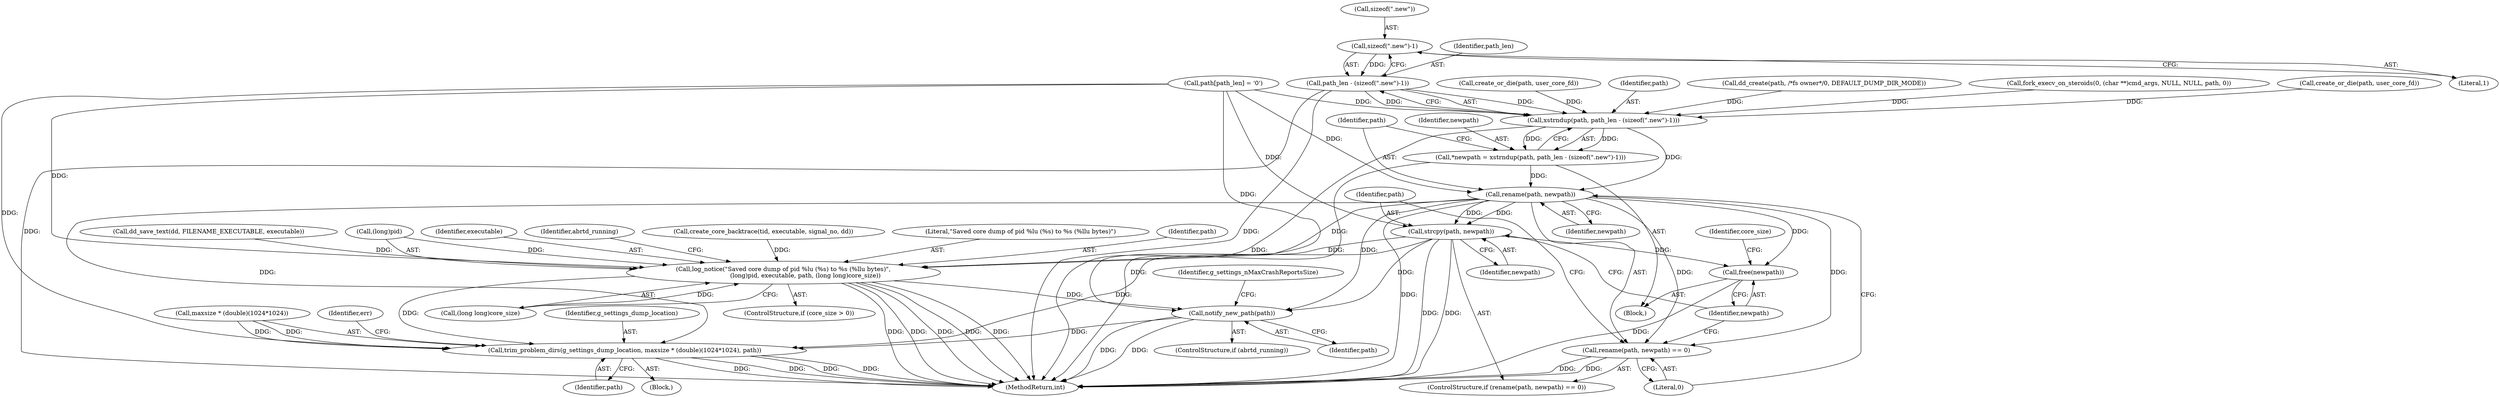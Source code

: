 digraph "0_abrt_3c1b60cfa62d39e5fff5a53a5bc53dae189e740e@API" {
"1001354" [label="(Call,sizeof(\".new\")-1)"];
"1001352" [label="(Call,path_len - (sizeof(\".new\")-1))"];
"1001350" [label="(Call,xstrndup(path, path_len - (sizeof(\".new\")-1)))"];
"1001348" [label="(Call,*newpath = xstrndup(path, path_len - (sizeof(\".new\")-1)))"];
"1001360" [label="(Call,rename(path, newpath))"];
"1001359" [label="(Call,rename(path, newpath) == 0)"];
"1001364" [label="(Call,strcpy(path, newpath))"];
"1001367" [label="(Call,free(newpath))"];
"1001373" [label="(Call,log_notice(\"Saved core dump of pid %lu (%s) to %s (%llu bytes)\",\n                       (long)pid, executable, path, (long long)core_size))"];
"1001385" [label="(Call,notify_new_path(path))"];
"1001403" [label="(Call,trim_problem_dirs(g_settings_dump_location, maxsize * (double)(1024*1024), path))"];
"1001366" [label="(Identifier,newpath)"];
"1001385" [label="(Call,notify_new_path(path))"];
"1001351" [label="(Identifier,path)"];
"1001354" [label="(Call,sizeof(\".new\")-1)"];
"1001352" [label="(Call,path_len - (sizeof(\".new\")-1))"];
"1001349" [label="(Identifier,newpath)"];
"1001375" [label="(Call,(long)pid)"];
"1000781" [label="(Block,)"];
"1001371" [label="(Identifier,core_size)"];
"1001378" [label="(Identifier,executable)"];
"1001384" [label="(Identifier,abrtd_running)"];
"1001284" [label="(Call,path[path_len] = '\0')"];
"1001363" [label="(Literal,0)"];
"1001403" [label="(Call,trim_problem_dirs(g_settings_dump_location, maxsize * (double)(1024*1024), path))"];
"1001362" [label="(Identifier,newpath)"];
"1001386" [label="(Identifier,path)"];
"1001389" [label="(Identifier,g_settings_nMaxCrashReportsSize)"];
"1001369" [label="(ControlStructure,if (core_size > 0))"];
"1001353" [label="(Identifier,path_len)"];
"1001391" [label="(Block,)"];
"1001242" [label="(Call,create_or_die(path, user_core_fd))"];
"1001361" [label="(Identifier,path)"];
"1001148" [label="(Call,create_or_die(path, user_core_fd))"];
"1001348" [label="(Call,*newpath = xstrndup(path, path_len - (sizeof(\".new\")-1)))"];
"1001364" [label="(Call,strcpy(path, newpath))"];
"1001359" [label="(Call,rename(path, newpath) == 0)"];
"1000775" [label="(Call,dd_create(path, /*fs owner*/0, DEFAULT_DUMP_DIR_MODE))"];
"1001383" [label="(ControlStructure,if (abrtd_running))"];
"1000992" [label="(Call,dd_save_text(dd, FILENAME_EXECUTABLE, executable))"];
"1001274" [label="(Call,create_core_backtrace(tid, executable, signal_no, dd))"];
"1001368" [label="(Identifier,newpath)"];
"1001357" [label="(Literal,1)"];
"1001373" [label="(Call,log_notice(\"Saved core dump of pid %lu (%s) to %s (%llu bytes)\",\n                       (long)pid, executable, path, (long long)core_size))"];
"1001374" [label="(Literal,\"Saved core dump of pid %lu (%s) to %s (%llu bytes)\")"];
"1001379" [label="(Identifier,path)"];
"1001412" [label="(Identifier,path)"];
"1001367" [label="(Call,free(newpath))"];
"1001355" [label="(Call,sizeof(\".new\"))"];
"1001414" [label="(Identifier,err)"];
"1001350" [label="(Call,xstrndup(path, path_len - (sizeof(\".new\")-1)))"];
"1001332" [label="(Call,fork_execv_on_steroids(0, (char **)cmd_args, NULL, NULL, path, 0))"];
"1001365" [label="(Identifier,path)"];
"1001380" [label="(Call,(long long)core_size)"];
"1001404" [label="(Identifier,g_settings_dump_location)"];
"1001360" [label="(Call,rename(path, newpath))"];
"1001405" [label="(Call,maxsize * (double)(1024*1024))"];
"1001358" [label="(ControlStructure,if (rename(path, newpath) == 0))"];
"1001445" [label="(MethodReturn,int)"];
"1001354" -> "1001352"  [label="AST: "];
"1001354" -> "1001357"  [label="CFG: "];
"1001355" -> "1001354"  [label="AST: "];
"1001357" -> "1001354"  [label="AST: "];
"1001352" -> "1001354"  [label="CFG: "];
"1001354" -> "1001352"  [label="DDG: "];
"1001352" -> "1001350"  [label="AST: "];
"1001353" -> "1001352"  [label="AST: "];
"1001350" -> "1001352"  [label="CFG: "];
"1001352" -> "1001445"  [label="DDG: "];
"1001352" -> "1001445"  [label="DDG: "];
"1001352" -> "1001350"  [label="DDG: "];
"1001352" -> "1001350"  [label="DDG: "];
"1001350" -> "1001348"  [label="AST: "];
"1001351" -> "1001350"  [label="AST: "];
"1001348" -> "1001350"  [label="CFG: "];
"1001350" -> "1001445"  [label="DDG: "];
"1001350" -> "1001348"  [label="DDG: "];
"1001350" -> "1001348"  [label="DDG: "];
"1000775" -> "1001350"  [label="DDG: "];
"1001242" -> "1001350"  [label="DDG: "];
"1001284" -> "1001350"  [label="DDG: "];
"1001332" -> "1001350"  [label="DDG: "];
"1001148" -> "1001350"  [label="DDG: "];
"1001350" -> "1001360"  [label="DDG: "];
"1001348" -> "1000781"  [label="AST: "];
"1001349" -> "1001348"  [label="AST: "];
"1001361" -> "1001348"  [label="CFG: "];
"1001348" -> "1001445"  [label="DDG: "];
"1001348" -> "1001360"  [label="DDG: "];
"1001360" -> "1001359"  [label="AST: "];
"1001360" -> "1001362"  [label="CFG: "];
"1001361" -> "1001360"  [label="AST: "];
"1001362" -> "1001360"  [label="AST: "];
"1001363" -> "1001360"  [label="CFG: "];
"1001360" -> "1001445"  [label="DDG: "];
"1001360" -> "1001359"  [label="DDG: "];
"1001360" -> "1001359"  [label="DDG: "];
"1001284" -> "1001360"  [label="DDG: "];
"1001360" -> "1001364"  [label="DDG: "];
"1001360" -> "1001364"  [label="DDG: "];
"1001360" -> "1001367"  [label="DDG: "];
"1001360" -> "1001373"  [label="DDG: "];
"1001360" -> "1001385"  [label="DDG: "];
"1001360" -> "1001403"  [label="DDG: "];
"1001359" -> "1001358"  [label="AST: "];
"1001359" -> "1001363"  [label="CFG: "];
"1001363" -> "1001359"  [label="AST: "];
"1001365" -> "1001359"  [label="CFG: "];
"1001368" -> "1001359"  [label="CFG: "];
"1001359" -> "1001445"  [label="DDG: "];
"1001359" -> "1001445"  [label="DDG: "];
"1001364" -> "1001358"  [label="AST: "];
"1001364" -> "1001366"  [label="CFG: "];
"1001365" -> "1001364"  [label="AST: "];
"1001366" -> "1001364"  [label="AST: "];
"1001368" -> "1001364"  [label="CFG: "];
"1001364" -> "1001445"  [label="DDG: "];
"1001364" -> "1001445"  [label="DDG: "];
"1001284" -> "1001364"  [label="DDG: "];
"1001364" -> "1001367"  [label="DDG: "];
"1001364" -> "1001373"  [label="DDG: "];
"1001364" -> "1001385"  [label="DDG: "];
"1001364" -> "1001403"  [label="DDG: "];
"1001367" -> "1000781"  [label="AST: "];
"1001367" -> "1001368"  [label="CFG: "];
"1001368" -> "1001367"  [label="AST: "];
"1001371" -> "1001367"  [label="CFG: "];
"1001367" -> "1001445"  [label="DDG: "];
"1001373" -> "1001369"  [label="AST: "];
"1001373" -> "1001380"  [label="CFG: "];
"1001374" -> "1001373"  [label="AST: "];
"1001375" -> "1001373"  [label="AST: "];
"1001378" -> "1001373"  [label="AST: "];
"1001379" -> "1001373"  [label="AST: "];
"1001380" -> "1001373"  [label="AST: "];
"1001384" -> "1001373"  [label="CFG: "];
"1001373" -> "1001445"  [label="DDG: "];
"1001373" -> "1001445"  [label="DDG: "];
"1001373" -> "1001445"  [label="DDG: "];
"1001373" -> "1001445"  [label="DDG: "];
"1001373" -> "1001445"  [label="DDG: "];
"1001375" -> "1001373"  [label="DDG: "];
"1001274" -> "1001373"  [label="DDG: "];
"1000992" -> "1001373"  [label="DDG: "];
"1001284" -> "1001373"  [label="DDG: "];
"1001380" -> "1001373"  [label="DDG: "];
"1001373" -> "1001385"  [label="DDG: "];
"1001373" -> "1001403"  [label="DDG: "];
"1001385" -> "1001383"  [label="AST: "];
"1001385" -> "1001386"  [label="CFG: "];
"1001386" -> "1001385"  [label="AST: "];
"1001389" -> "1001385"  [label="CFG: "];
"1001385" -> "1001445"  [label="DDG: "];
"1001385" -> "1001445"  [label="DDG: "];
"1001284" -> "1001385"  [label="DDG: "];
"1001385" -> "1001403"  [label="DDG: "];
"1001403" -> "1001391"  [label="AST: "];
"1001403" -> "1001412"  [label="CFG: "];
"1001404" -> "1001403"  [label="AST: "];
"1001405" -> "1001403"  [label="AST: "];
"1001412" -> "1001403"  [label="AST: "];
"1001414" -> "1001403"  [label="CFG: "];
"1001403" -> "1001445"  [label="DDG: "];
"1001403" -> "1001445"  [label="DDG: "];
"1001403" -> "1001445"  [label="DDG: "];
"1001403" -> "1001445"  [label="DDG: "];
"1001405" -> "1001403"  [label="DDG: "];
"1001405" -> "1001403"  [label="DDG: "];
"1001284" -> "1001403"  [label="DDG: "];
}
